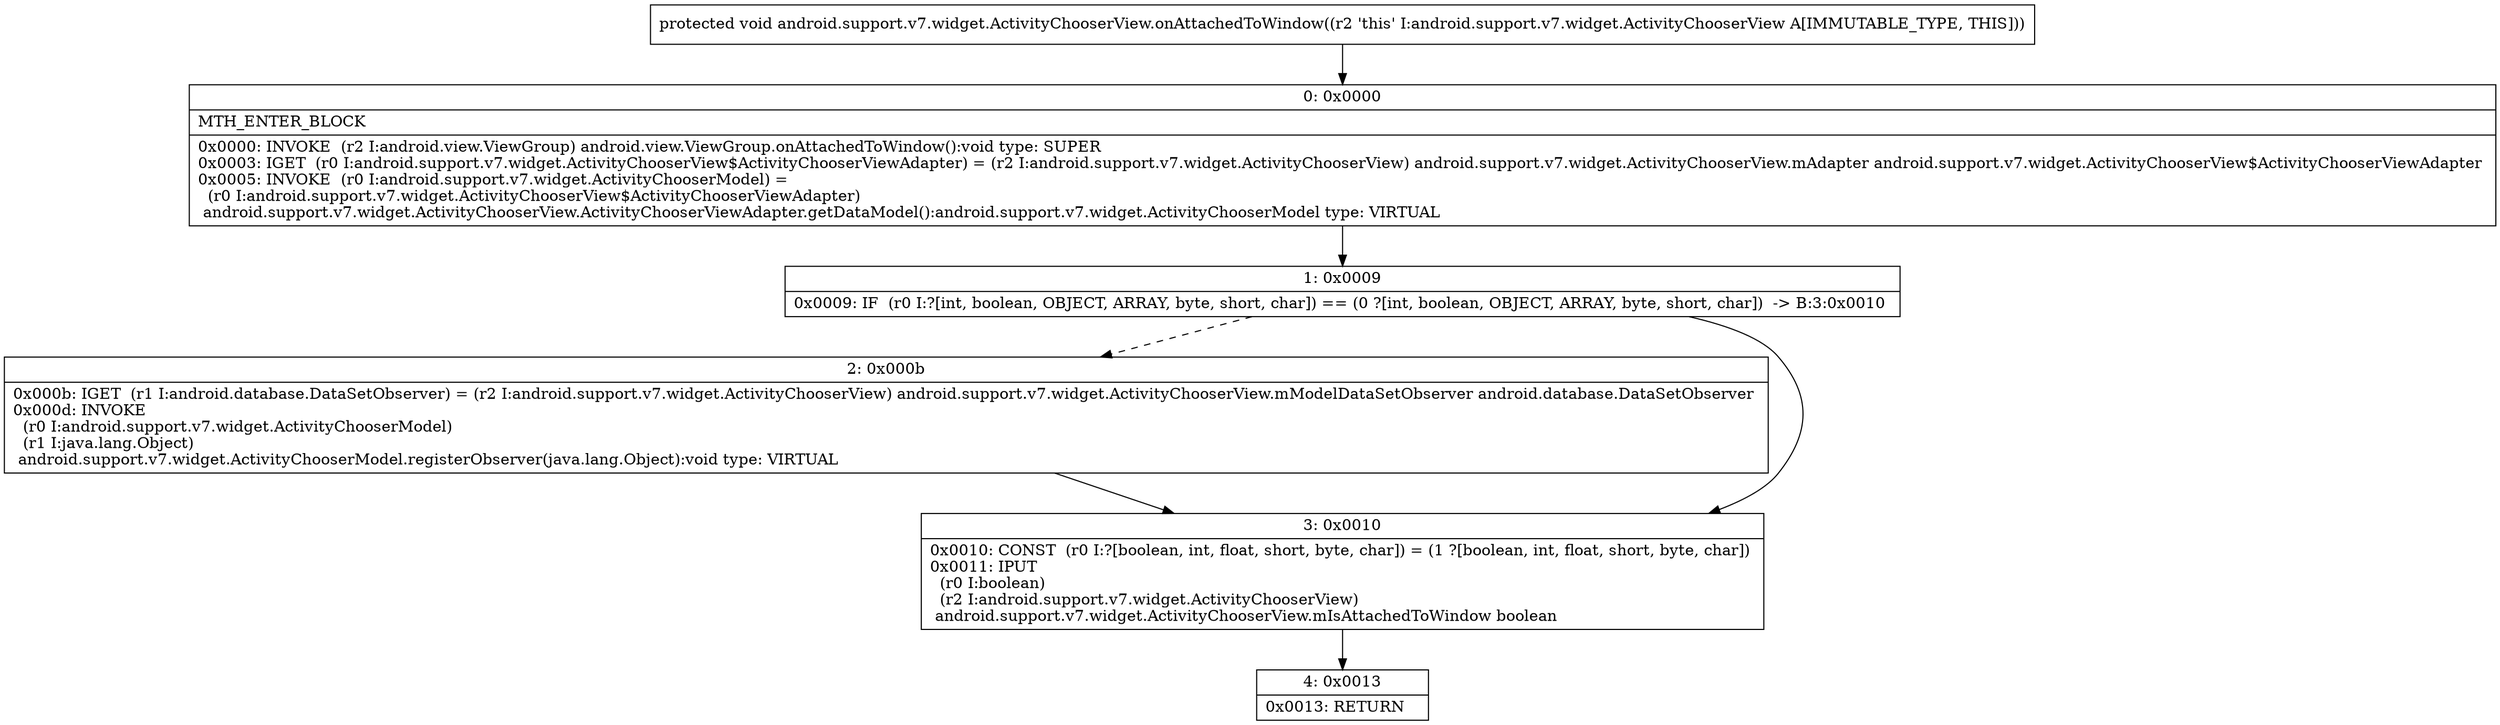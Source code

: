 digraph "CFG forandroid.support.v7.widget.ActivityChooserView.onAttachedToWindow()V" {
Node_0 [shape=record,label="{0\:\ 0x0000|MTH_ENTER_BLOCK\l|0x0000: INVOKE  (r2 I:android.view.ViewGroup) android.view.ViewGroup.onAttachedToWindow():void type: SUPER \l0x0003: IGET  (r0 I:android.support.v7.widget.ActivityChooserView$ActivityChooserViewAdapter) = (r2 I:android.support.v7.widget.ActivityChooserView) android.support.v7.widget.ActivityChooserView.mAdapter android.support.v7.widget.ActivityChooserView$ActivityChooserViewAdapter \l0x0005: INVOKE  (r0 I:android.support.v7.widget.ActivityChooserModel) = \l  (r0 I:android.support.v7.widget.ActivityChooserView$ActivityChooserViewAdapter)\l android.support.v7.widget.ActivityChooserView.ActivityChooserViewAdapter.getDataModel():android.support.v7.widget.ActivityChooserModel type: VIRTUAL \l}"];
Node_1 [shape=record,label="{1\:\ 0x0009|0x0009: IF  (r0 I:?[int, boolean, OBJECT, ARRAY, byte, short, char]) == (0 ?[int, boolean, OBJECT, ARRAY, byte, short, char])  \-\> B:3:0x0010 \l}"];
Node_2 [shape=record,label="{2\:\ 0x000b|0x000b: IGET  (r1 I:android.database.DataSetObserver) = (r2 I:android.support.v7.widget.ActivityChooserView) android.support.v7.widget.ActivityChooserView.mModelDataSetObserver android.database.DataSetObserver \l0x000d: INVOKE  \l  (r0 I:android.support.v7.widget.ActivityChooserModel)\l  (r1 I:java.lang.Object)\l android.support.v7.widget.ActivityChooserModel.registerObserver(java.lang.Object):void type: VIRTUAL \l}"];
Node_3 [shape=record,label="{3\:\ 0x0010|0x0010: CONST  (r0 I:?[boolean, int, float, short, byte, char]) = (1 ?[boolean, int, float, short, byte, char]) \l0x0011: IPUT  \l  (r0 I:boolean)\l  (r2 I:android.support.v7.widget.ActivityChooserView)\l android.support.v7.widget.ActivityChooserView.mIsAttachedToWindow boolean \l}"];
Node_4 [shape=record,label="{4\:\ 0x0013|0x0013: RETURN   \l}"];
MethodNode[shape=record,label="{protected void android.support.v7.widget.ActivityChooserView.onAttachedToWindow((r2 'this' I:android.support.v7.widget.ActivityChooserView A[IMMUTABLE_TYPE, THIS])) }"];
MethodNode -> Node_0;
Node_0 -> Node_1;
Node_1 -> Node_2[style=dashed];
Node_1 -> Node_3;
Node_2 -> Node_3;
Node_3 -> Node_4;
}

